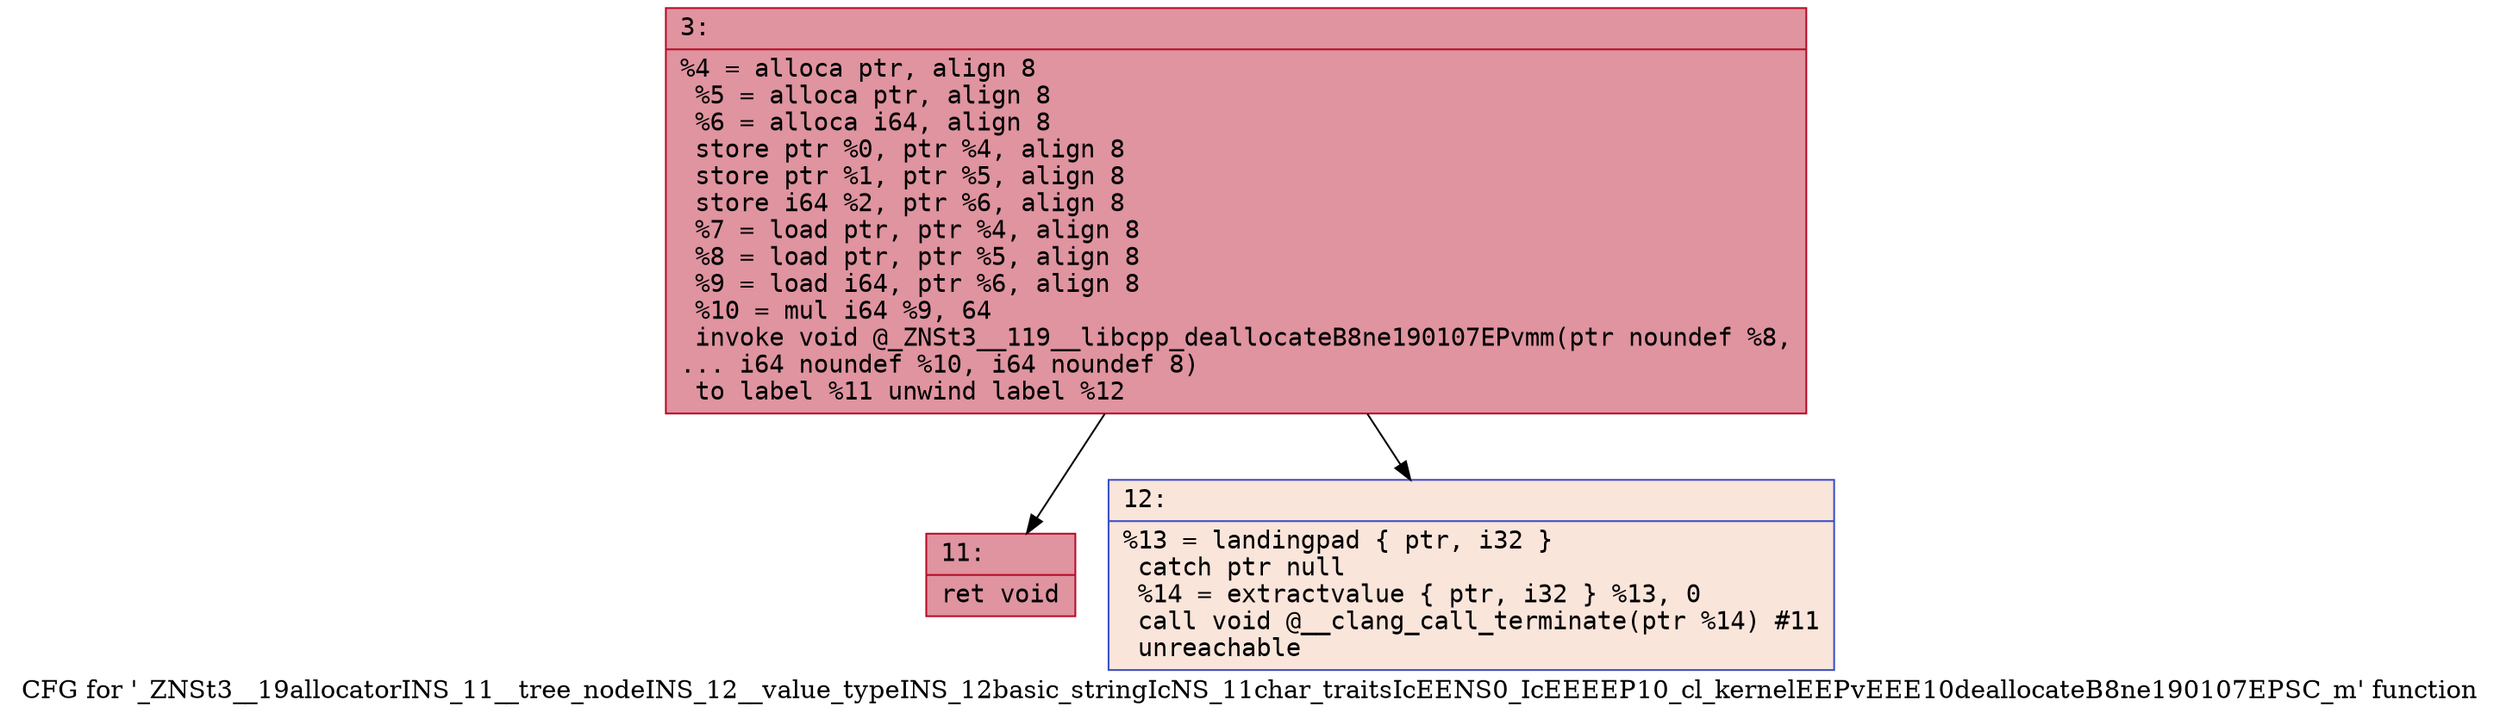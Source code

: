 digraph "CFG for '_ZNSt3__19allocatorINS_11__tree_nodeINS_12__value_typeINS_12basic_stringIcNS_11char_traitsIcEENS0_IcEEEEP10_cl_kernelEEPvEEE10deallocateB8ne190107EPSC_m' function" {
	label="CFG for '_ZNSt3__19allocatorINS_11__tree_nodeINS_12__value_typeINS_12basic_stringIcNS_11char_traitsIcEENS0_IcEEEEP10_cl_kernelEEPvEEE10deallocateB8ne190107EPSC_m' function";

	Node0x600001383160 [shape=record,color="#b70d28ff", style=filled, fillcolor="#b70d2870" fontname="Courier",label="{3:\l|  %4 = alloca ptr, align 8\l  %5 = alloca ptr, align 8\l  %6 = alloca i64, align 8\l  store ptr %0, ptr %4, align 8\l  store ptr %1, ptr %5, align 8\l  store i64 %2, ptr %6, align 8\l  %7 = load ptr, ptr %4, align 8\l  %8 = load ptr, ptr %5, align 8\l  %9 = load i64, ptr %6, align 8\l  %10 = mul i64 %9, 64\l  invoke void @_ZNSt3__119__libcpp_deallocateB8ne190107EPvmm(ptr noundef %8,\l... i64 noundef %10, i64 noundef 8)\l          to label %11 unwind label %12\l}"];
	Node0x600001383160 -> Node0x6000013831b0[tooltip="3 -> 11\nProbability 100.00%" ];
	Node0x600001383160 -> Node0x600001383200[tooltip="3 -> 12\nProbability 0.00%" ];
	Node0x6000013831b0 [shape=record,color="#b70d28ff", style=filled, fillcolor="#b70d2870" fontname="Courier",label="{11:\l|  ret void\l}"];
	Node0x600001383200 [shape=record,color="#3d50c3ff", style=filled, fillcolor="#f4c5ad70" fontname="Courier",label="{12:\l|  %13 = landingpad \{ ptr, i32 \}\l          catch ptr null\l  %14 = extractvalue \{ ptr, i32 \} %13, 0\l  call void @__clang_call_terminate(ptr %14) #11\l  unreachable\l}"];
}
